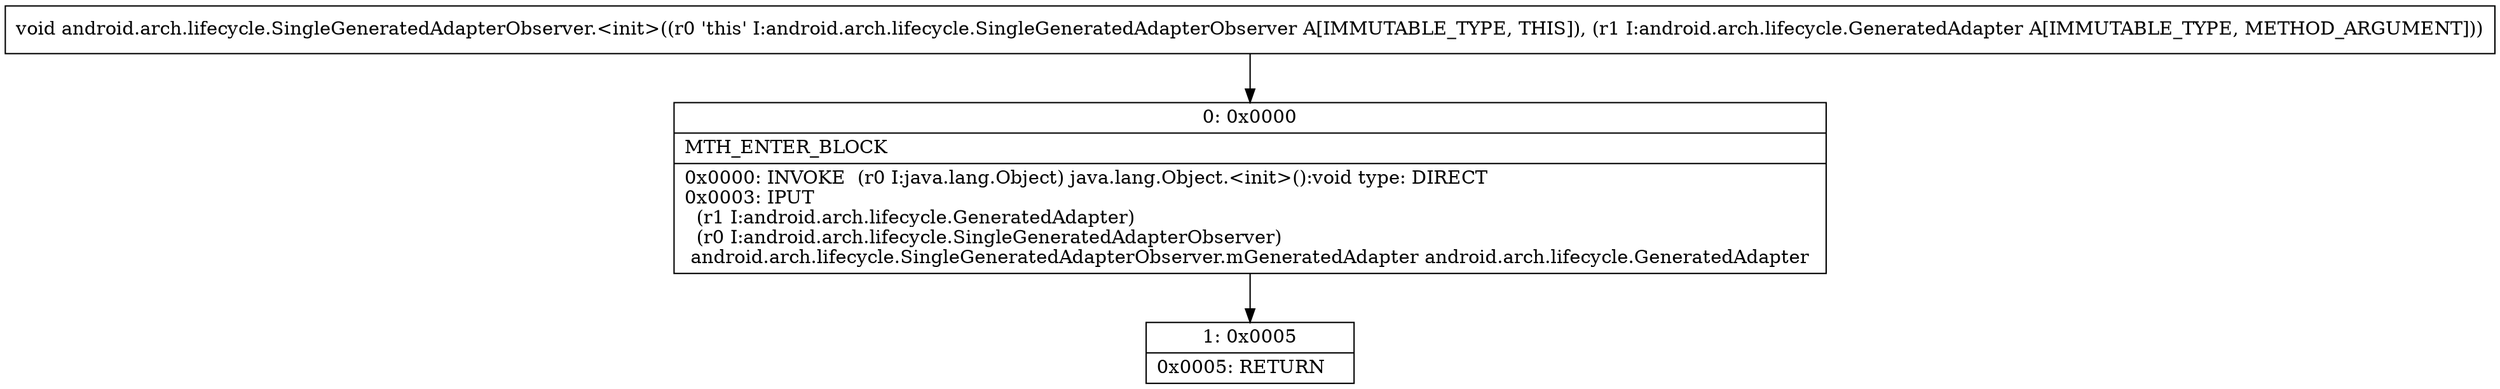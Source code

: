 digraph "CFG forandroid.arch.lifecycle.SingleGeneratedAdapterObserver.\<init\>(Landroid\/arch\/lifecycle\/GeneratedAdapter;)V" {
Node_0 [shape=record,label="{0\:\ 0x0000|MTH_ENTER_BLOCK\l|0x0000: INVOKE  (r0 I:java.lang.Object) java.lang.Object.\<init\>():void type: DIRECT \l0x0003: IPUT  \l  (r1 I:android.arch.lifecycle.GeneratedAdapter)\l  (r0 I:android.arch.lifecycle.SingleGeneratedAdapterObserver)\l android.arch.lifecycle.SingleGeneratedAdapterObserver.mGeneratedAdapter android.arch.lifecycle.GeneratedAdapter \l}"];
Node_1 [shape=record,label="{1\:\ 0x0005|0x0005: RETURN   \l}"];
MethodNode[shape=record,label="{void android.arch.lifecycle.SingleGeneratedAdapterObserver.\<init\>((r0 'this' I:android.arch.lifecycle.SingleGeneratedAdapterObserver A[IMMUTABLE_TYPE, THIS]), (r1 I:android.arch.lifecycle.GeneratedAdapter A[IMMUTABLE_TYPE, METHOD_ARGUMENT])) }"];
MethodNode -> Node_0;
Node_0 -> Node_1;
}

